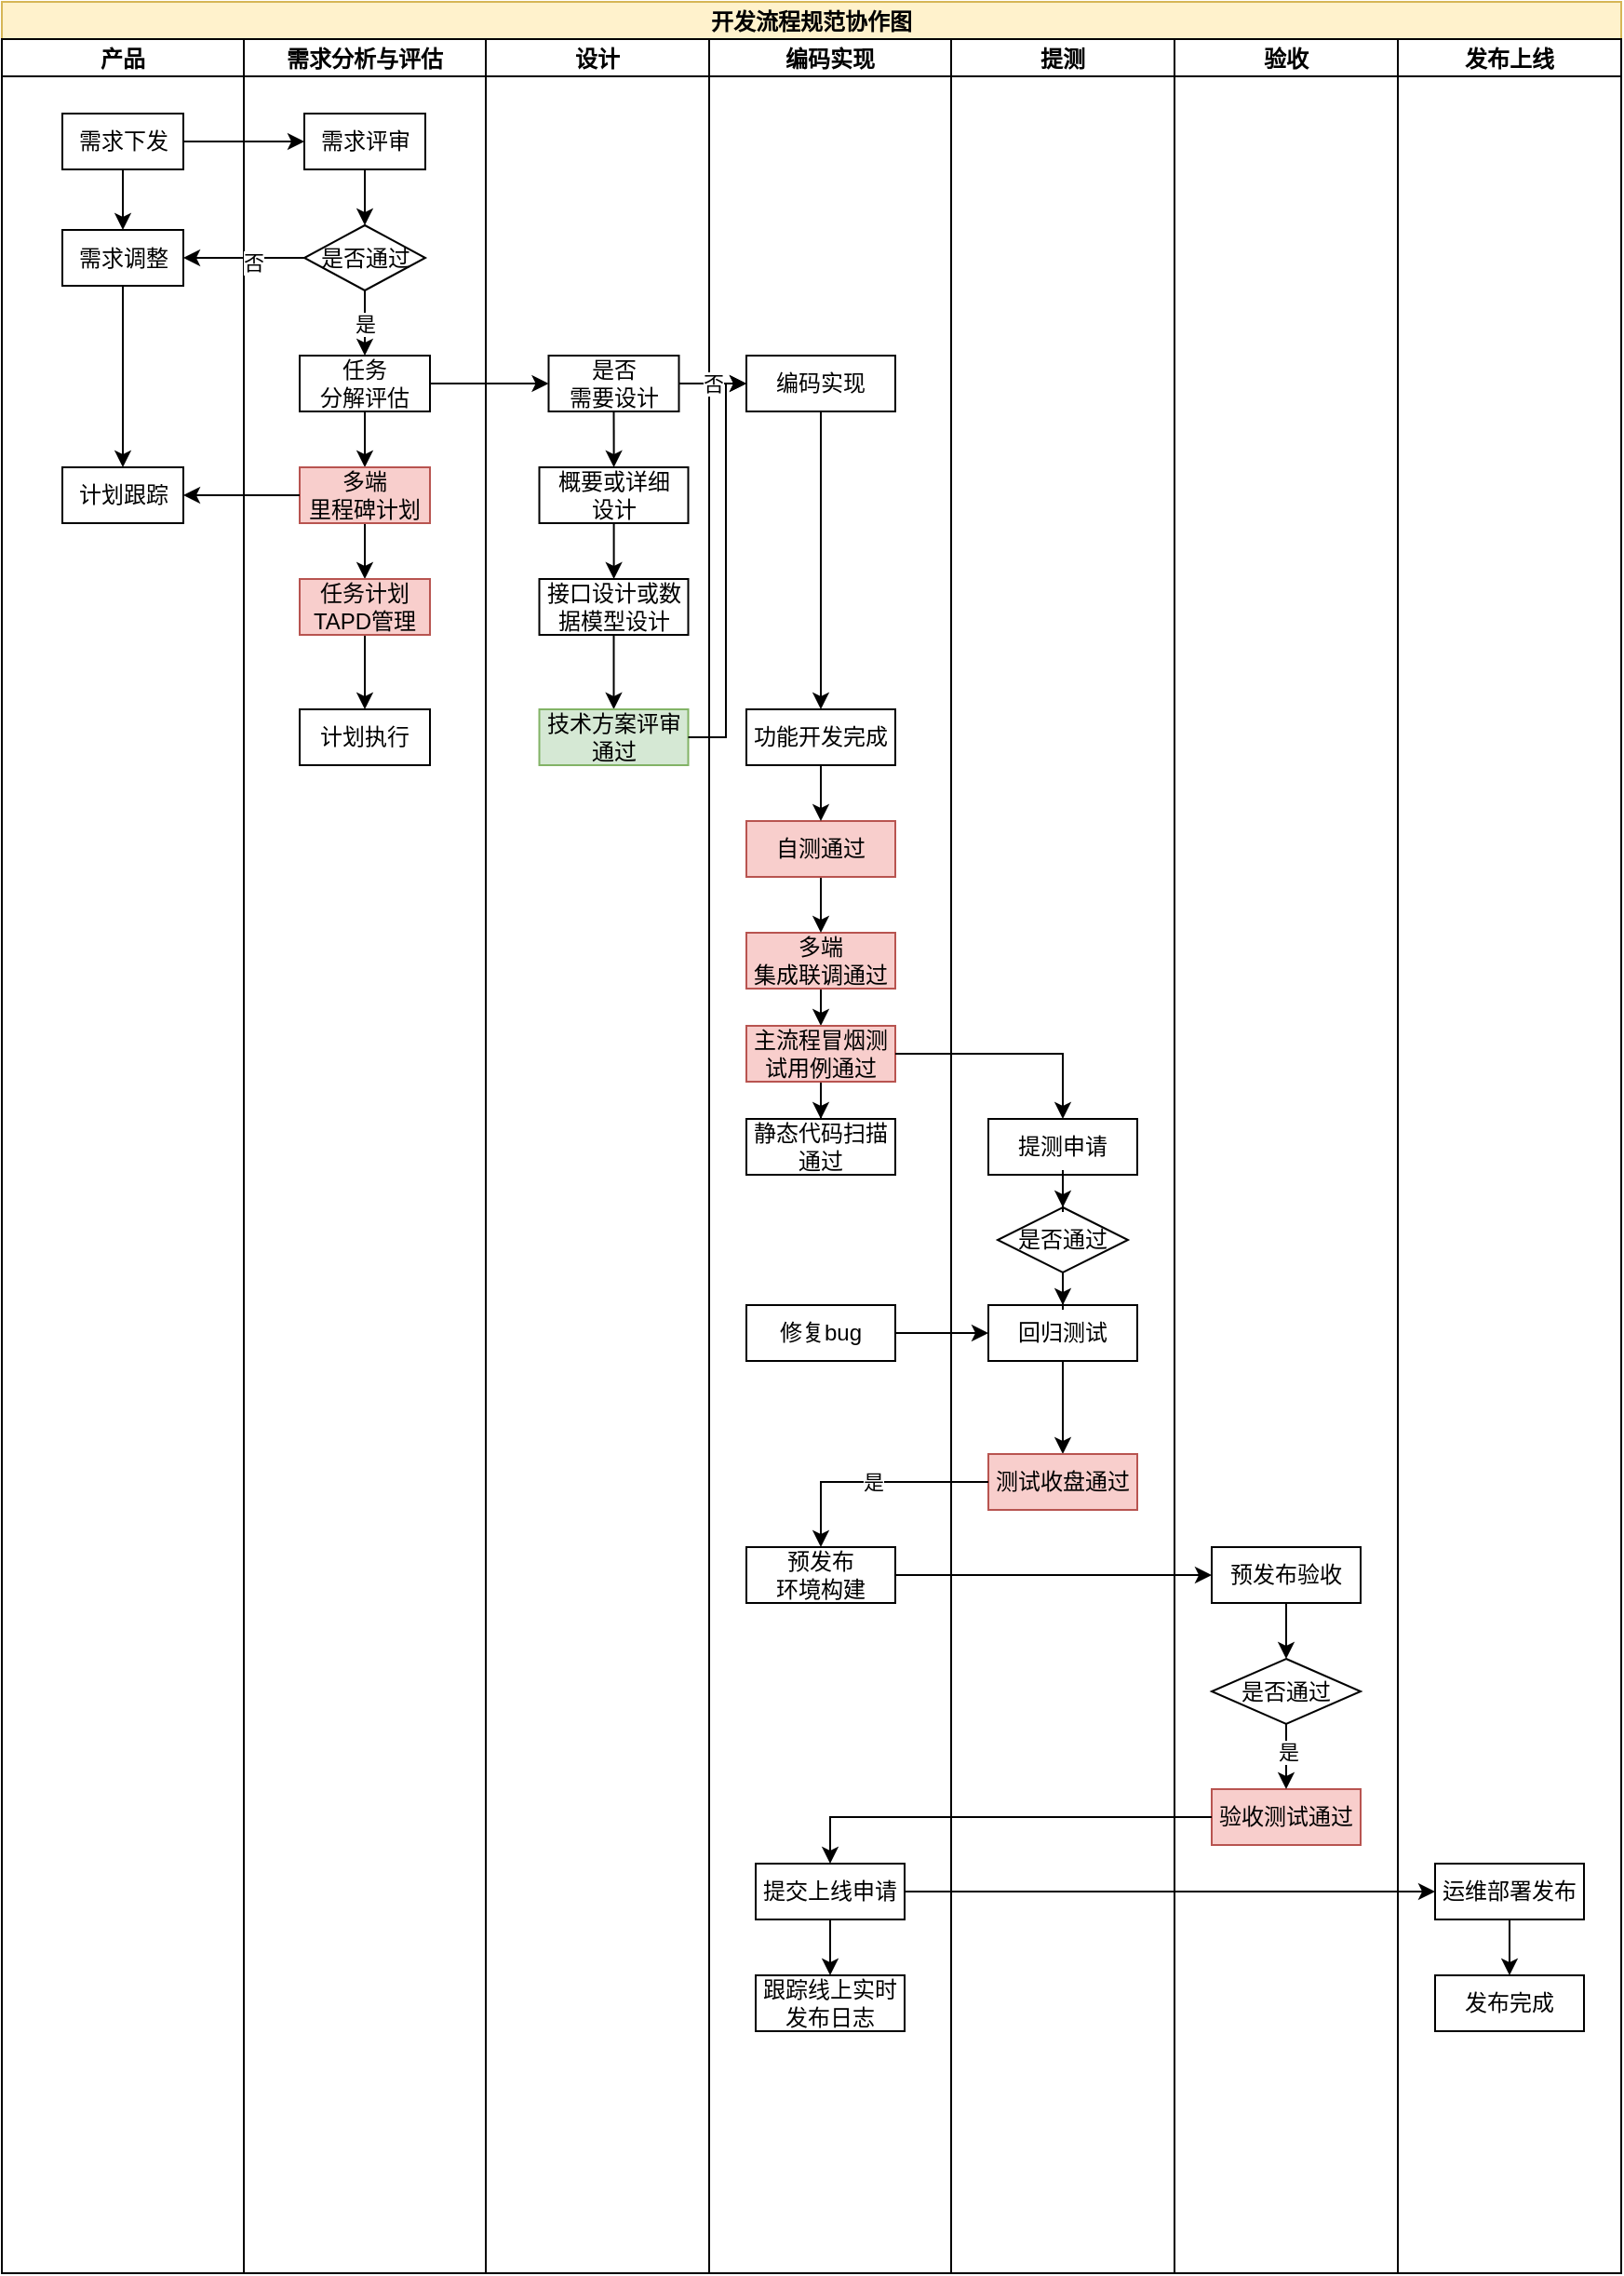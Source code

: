 <mxfile version="16.4.2" type="github">
  <diagram id="kgpKYQtTHZ0yAKxKKP6v" name="Page-1">
    <mxGraphModel dx="1056" dy="612" grid="1" gridSize="10" guides="1" tooltips="1" connect="1" arrows="1" fold="1" page="1" pageScale="1" pageWidth="850" pageHeight="1100" math="0" shadow="0">
      <root>
        <mxCell id="0" />
        <mxCell id="1" parent="0" />
        <mxCell id="3kRzph6qnzRTGQKdKOtc-10" value="开发流程规范协作图" style="swimlane;childLayout=stackLayout;resizeParent=1;resizeParentMax=0;startSize=20;fillColor=#fff2cc;strokeColor=#d6b656;" vertex="1" parent="1">
          <mxGeometry x="100" y="70" width="870" height="1220" as="geometry" />
        </mxCell>
        <mxCell id="3kRzph6qnzRTGQKdKOtc-30" value="产品" style="swimlane;startSize=20;" vertex="1" parent="3kRzph6qnzRTGQKdKOtc-10">
          <mxGeometry y="20" width="130" height="1200" as="geometry" />
        </mxCell>
        <mxCell id="3kRzph6qnzRTGQKdKOtc-31" value="需求下发" style="rounded=0;whiteSpace=wrap;html=1;" vertex="1" parent="3kRzph6qnzRTGQKdKOtc-30">
          <mxGeometry x="32.5" y="40" width="65" height="30" as="geometry" />
        </mxCell>
        <mxCell id="3kRzph6qnzRTGQKdKOtc-33" value="" style="edgeStyle=orthogonalEdgeStyle;rounded=0;orthogonalLoop=1;jettySize=auto;html=1;" edge="1" parent="3kRzph6qnzRTGQKdKOtc-30" source="3kRzph6qnzRTGQKdKOtc-31" target="3kRzph6qnzRTGQKdKOtc-37">
          <mxGeometry relative="1" as="geometry">
            <mxPoint x="65.037" y="100.02" as="targetPoint" />
          </mxGeometry>
        </mxCell>
        <mxCell id="3kRzph6qnzRTGQKdKOtc-57" style="edgeStyle=orthogonalEdgeStyle;rounded=0;orthogonalLoop=1;jettySize=auto;html=1;" edge="1" parent="3kRzph6qnzRTGQKdKOtc-30" source="3kRzph6qnzRTGQKdKOtc-37" target="3kRzph6qnzRTGQKdKOtc-49">
          <mxGeometry relative="1" as="geometry" />
        </mxCell>
        <mxCell id="3kRzph6qnzRTGQKdKOtc-37" value="需求调整" style="rounded=0;whiteSpace=wrap;html=1;" vertex="1" parent="3kRzph6qnzRTGQKdKOtc-30">
          <mxGeometry x="32.5" y="102.5" width="65" height="30" as="geometry" />
        </mxCell>
        <mxCell id="3kRzph6qnzRTGQKdKOtc-49" value="计划跟踪" style="rounded=0;whiteSpace=wrap;html=1;" vertex="1" parent="3kRzph6qnzRTGQKdKOtc-30">
          <mxGeometry x="32.5" y="230" width="65" height="30" as="geometry" />
        </mxCell>
        <mxCell id="3kRzph6qnzRTGQKdKOtc-11" value="需求分析与评估" style="swimlane;startSize=20;" vertex="1" parent="3kRzph6qnzRTGQKdKOtc-10">
          <mxGeometry x="130" y="20" width="130" height="1200" as="geometry" />
        </mxCell>
        <mxCell id="3kRzph6qnzRTGQKdKOtc-17" value="需求评审" style="rounded=0;whiteSpace=wrap;html=1;" vertex="1" parent="3kRzph6qnzRTGQKdKOtc-11">
          <mxGeometry x="32.5" y="40" width="65" height="30" as="geometry" />
        </mxCell>
        <mxCell id="3kRzph6qnzRTGQKdKOtc-18" value="是否通过" style="rhombus;whiteSpace=wrap;html=1;rounded=0;" vertex="1" parent="3kRzph6qnzRTGQKdKOtc-11">
          <mxGeometry x="32.5" y="100" width="65" height="35" as="geometry" />
        </mxCell>
        <mxCell id="3kRzph6qnzRTGQKdKOtc-19" value="" style="edgeStyle=orthogonalEdgeStyle;rounded=0;orthogonalLoop=1;jettySize=auto;html=1;" edge="1" parent="3kRzph6qnzRTGQKdKOtc-11" source="3kRzph6qnzRTGQKdKOtc-17" target="3kRzph6qnzRTGQKdKOtc-18">
          <mxGeometry relative="1" as="geometry" />
        </mxCell>
        <mxCell id="3kRzph6qnzRTGQKdKOtc-46" value="" style="edgeStyle=orthogonalEdgeStyle;rounded=0;orthogonalLoop=1;jettySize=auto;html=1;" edge="1" parent="3kRzph6qnzRTGQKdKOtc-11" source="3kRzph6qnzRTGQKdKOtc-41" target="3kRzph6qnzRTGQKdKOtc-45">
          <mxGeometry relative="1" as="geometry" />
        </mxCell>
        <mxCell id="3kRzph6qnzRTGQKdKOtc-41" value="任务&lt;br&gt;分解评估" style="whiteSpace=wrap;html=1;rounded=0;" vertex="1" parent="3kRzph6qnzRTGQKdKOtc-11">
          <mxGeometry x="30" y="170" width="70" height="30" as="geometry" />
        </mxCell>
        <mxCell id="3kRzph6qnzRTGQKdKOtc-42" value="是" style="edgeStyle=orthogonalEdgeStyle;rounded=0;orthogonalLoop=1;jettySize=auto;html=1;" edge="1" parent="3kRzph6qnzRTGQKdKOtc-11" source="3kRzph6qnzRTGQKdKOtc-18" target="3kRzph6qnzRTGQKdKOtc-41">
          <mxGeometry relative="1" as="geometry" />
        </mxCell>
        <mxCell id="3kRzph6qnzRTGQKdKOtc-53" style="edgeStyle=orthogonalEdgeStyle;rounded=0;orthogonalLoop=1;jettySize=auto;html=1;" edge="1" parent="3kRzph6qnzRTGQKdKOtc-11" source="3kRzph6qnzRTGQKdKOtc-45" target="3kRzph6qnzRTGQKdKOtc-52">
          <mxGeometry relative="1" as="geometry" />
        </mxCell>
        <mxCell id="3kRzph6qnzRTGQKdKOtc-45" value="多端&lt;br&gt;里程碑计划" style="rounded=0;whiteSpace=wrap;html=1;fillColor=#f8cecc;strokeColor=#b85450;" vertex="1" parent="3kRzph6qnzRTGQKdKOtc-11">
          <mxGeometry x="30" y="230" width="70" height="30" as="geometry" />
        </mxCell>
        <mxCell id="3kRzph6qnzRTGQKdKOtc-157" style="edgeStyle=orthogonalEdgeStyle;rounded=0;orthogonalLoop=1;jettySize=auto;html=1;exitX=0.5;exitY=1;exitDx=0;exitDy=0;" edge="1" parent="3kRzph6qnzRTGQKdKOtc-11" source="3kRzph6qnzRTGQKdKOtc-52" target="3kRzph6qnzRTGQKdKOtc-156">
          <mxGeometry relative="1" as="geometry" />
        </mxCell>
        <mxCell id="3kRzph6qnzRTGQKdKOtc-52" value="任务计划TAPD管理" style="rounded=0;whiteSpace=wrap;html=1;fillColor=#f8cecc;strokeColor=#b85450;" vertex="1" parent="3kRzph6qnzRTGQKdKOtc-11">
          <mxGeometry x="30" y="290" width="70" height="30" as="geometry" />
        </mxCell>
        <mxCell id="3kRzph6qnzRTGQKdKOtc-156" value="计划执行" style="rounded=0;whiteSpace=wrap;html=1;" vertex="1" parent="3kRzph6qnzRTGQKdKOtc-11">
          <mxGeometry x="30" y="360" width="70" height="30" as="geometry" />
        </mxCell>
        <mxCell id="3kRzph6qnzRTGQKdKOtc-12" value="设计" style="swimlane;startSize=20;" vertex="1" parent="3kRzph6qnzRTGQKdKOtc-10">
          <mxGeometry x="260" y="20" width="120" height="1200" as="geometry" />
        </mxCell>
        <mxCell id="3kRzph6qnzRTGQKdKOtc-23" value="概要或详细&lt;br&gt;设计" style="whiteSpace=wrap;html=1;rounded=0;" vertex="1" parent="3kRzph6qnzRTGQKdKOtc-12">
          <mxGeometry x="28.75" y="230" width="80" height="30" as="geometry" />
        </mxCell>
        <mxCell id="3kRzph6qnzRTGQKdKOtc-148" style="edgeStyle=orthogonalEdgeStyle;rounded=0;orthogonalLoop=1;jettySize=auto;html=1;exitX=0.5;exitY=1;exitDx=0;exitDy=0;" edge="1" parent="3kRzph6qnzRTGQKdKOtc-12" source="3kRzph6qnzRTGQKdKOtc-72" target="3kRzph6qnzRTGQKdKOtc-147">
          <mxGeometry relative="1" as="geometry" />
        </mxCell>
        <mxCell id="3kRzph6qnzRTGQKdKOtc-72" value="接口设计或数据模型设计" style="whiteSpace=wrap;html=1;rounded=0;" vertex="1" parent="3kRzph6qnzRTGQKdKOtc-12">
          <mxGeometry x="28.75" y="290" width="80" height="30" as="geometry" />
        </mxCell>
        <mxCell id="3kRzph6qnzRTGQKdKOtc-73" value="" style="edgeStyle=orthogonalEdgeStyle;rounded=0;orthogonalLoop=1;jettySize=auto;html=1;" edge="1" parent="3kRzph6qnzRTGQKdKOtc-12" source="3kRzph6qnzRTGQKdKOtc-23" target="3kRzph6qnzRTGQKdKOtc-72">
          <mxGeometry relative="1" as="geometry" />
        </mxCell>
        <mxCell id="3kRzph6qnzRTGQKdKOtc-147" value="技术方案评审通过" style="whiteSpace=wrap;html=1;rounded=0;fillColor=#d5e8d4;strokeColor=#82b366;" vertex="1" parent="3kRzph6qnzRTGQKdKOtc-12">
          <mxGeometry x="28.75" y="360" width="80" height="30" as="geometry" />
        </mxCell>
        <mxCell id="3kRzph6qnzRTGQKdKOtc-162" style="edgeStyle=orthogonalEdgeStyle;rounded=0;orthogonalLoop=1;jettySize=auto;html=1;exitX=0.5;exitY=1;exitDx=0;exitDy=0;" edge="1" parent="3kRzph6qnzRTGQKdKOtc-12" source="3kRzph6qnzRTGQKdKOtc-159" target="3kRzph6qnzRTGQKdKOtc-23">
          <mxGeometry relative="1" as="geometry" />
        </mxCell>
        <mxCell id="3kRzph6qnzRTGQKdKOtc-159" value="是否&lt;br&gt;需要设计" style="whiteSpace=wrap;html=1;rounded=0;" vertex="1" parent="3kRzph6qnzRTGQKdKOtc-12">
          <mxGeometry x="33.75" y="170" width="70" height="30" as="geometry" />
        </mxCell>
        <mxCell id="3kRzph6qnzRTGQKdKOtc-13" value="编码实现" style="swimlane;startSize=20;" vertex="1" parent="3kRzph6qnzRTGQKdKOtc-10">
          <mxGeometry x="380" y="20" width="130" height="1200" as="geometry">
            <mxRectangle x="240" y="20" width="30" height="460" as="alternateBounds" />
          </mxGeometry>
        </mxCell>
        <mxCell id="3kRzph6qnzRTGQKdKOtc-68" value="功能开发完成" style="whiteSpace=wrap;html=1;rounded=0;" vertex="1" parent="3kRzph6qnzRTGQKdKOtc-13">
          <mxGeometry x="20" y="360" width="80" height="30" as="geometry" />
        </mxCell>
        <mxCell id="3kRzph6qnzRTGQKdKOtc-78" style="edgeStyle=orthogonalEdgeStyle;rounded=0;orthogonalLoop=1;jettySize=auto;html=1;exitX=0.5;exitY=1;exitDx=0;exitDy=0;entryX=0.5;entryY=0;entryDx=0;entryDy=0;" edge="1" parent="3kRzph6qnzRTGQKdKOtc-13" source="3kRzph6qnzRTGQKdKOtc-74" target="3kRzph6qnzRTGQKdKOtc-76">
          <mxGeometry relative="1" as="geometry" />
        </mxCell>
        <mxCell id="3kRzph6qnzRTGQKdKOtc-74" value="多端&lt;br&gt;集成联调通过" style="whiteSpace=wrap;html=1;rounded=0;fillColor=#f8cecc;strokeColor=#b85450;" vertex="1" parent="3kRzph6qnzRTGQKdKOtc-13">
          <mxGeometry x="20" y="480" width="80" height="30" as="geometry" />
        </mxCell>
        <mxCell id="3kRzph6qnzRTGQKdKOtc-77" style="edgeStyle=orthogonalEdgeStyle;rounded=0;orthogonalLoop=1;jettySize=auto;html=1;exitX=0.5;exitY=1;exitDx=0;exitDy=0;entryX=0.5;entryY=0;entryDx=0;entryDy=0;" edge="1" parent="3kRzph6qnzRTGQKdKOtc-13" source="3kRzph6qnzRTGQKdKOtc-75" target="3kRzph6qnzRTGQKdKOtc-74">
          <mxGeometry relative="1" as="geometry" />
        </mxCell>
        <mxCell id="3kRzph6qnzRTGQKdKOtc-75" value="自测通过" style="whiteSpace=wrap;html=1;rounded=0;fillColor=#f8cecc;strokeColor=#b85450;" vertex="1" parent="3kRzph6qnzRTGQKdKOtc-13">
          <mxGeometry x="20" y="420" width="80" height="30" as="geometry" />
        </mxCell>
        <mxCell id="3kRzph6qnzRTGQKdKOtc-87" value="" style="edgeStyle=orthogonalEdgeStyle;rounded=0;orthogonalLoop=1;jettySize=auto;html=1;" edge="1" parent="3kRzph6qnzRTGQKdKOtc-13" source="3kRzph6qnzRTGQKdKOtc-76" target="3kRzph6qnzRTGQKdKOtc-86">
          <mxGeometry relative="1" as="geometry" />
        </mxCell>
        <mxCell id="3kRzph6qnzRTGQKdKOtc-76" value="主流程冒烟测试用例通过" style="whiteSpace=wrap;html=1;rounded=0;fillColor=#f8cecc;strokeColor=#b85450;" vertex="1" parent="3kRzph6qnzRTGQKdKOtc-13">
          <mxGeometry x="20" y="530" width="80" height="30" as="geometry" />
        </mxCell>
        <mxCell id="3kRzph6qnzRTGQKdKOtc-71" value="" style="edgeStyle=orthogonalEdgeStyle;rounded=0;orthogonalLoop=1;jettySize=auto;html=1;" edge="1" parent="3kRzph6qnzRTGQKdKOtc-13" source="3kRzph6qnzRTGQKdKOtc-68" target="3kRzph6qnzRTGQKdKOtc-75">
          <mxGeometry relative="1" as="geometry">
            <mxPoint x="60" y="630" as="targetPoint" />
          </mxGeometry>
        </mxCell>
        <mxCell id="3kRzph6qnzRTGQKdKOtc-86" value="静态代码扫描通过" style="whiteSpace=wrap;html=1;rounded=0;" vertex="1" parent="3kRzph6qnzRTGQKdKOtc-13">
          <mxGeometry x="20" y="580" width="80" height="30" as="geometry" />
        </mxCell>
        <mxCell id="3kRzph6qnzRTGQKdKOtc-107" value="预发布&lt;br&gt;环境构建" style="whiteSpace=wrap;html=1;rounded=0;" vertex="1" parent="3kRzph6qnzRTGQKdKOtc-13">
          <mxGeometry x="20" y="810" width="80" height="30" as="geometry" />
        </mxCell>
        <mxCell id="3kRzph6qnzRTGQKdKOtc-137" style="edgeStyle=orthogonalEdgeStyle;rounded=0;orthogonalLoop=1;jettySize=auto;html=1;exitX=0.5;exitY=1;exitDx=0;exitDy=0;" edge="1" parent="3kRzph6qnzRTGQKdKOtc-13" source="3kRzph6qnzRTGQKdKOtc-122" target="3kRzph6qnzRTGQKdKOtc-136">
          <mxGeometry relative="1" as="geometry" />
        </mxCell>
        <mxCell id="3kRzph6qnzRTGQKdKOtc-122" value="提交上线申请" style="whiteSpace=wrap;html=1;rounded=0;" vertex="1" parent="3kRzph6qnzRTGQKdKOtc-13">
          <mxGeometry x="25" y="980" width="80" height="30" as="geometry" />
        </mxCell>
        <mxCell id="3kRzph6qnzRTGQKdKOtc-136" value="跟踪线上实时发布日志" style="whiteSpace=wrap;html=1;rounded=0;" vertex="1" parent="3kRzph6qnzRTGQKdKOtc-13">
          <mxGeometry x="25" y="1040" width="80" height="30" as="geometry" />
        </mxCell>
        <mxCell id="3kRzph6qnzRTGQKdKOtc-139" value="修复bug" style="whiteSpace=wrap;html=1;rounded=0;" vertex="1" parent="3kRzph6qnzRTGQKdKOtc-13">
          <mxGeometry x="20" y="680" width="80" height="30" as="geometry" />
        </mxCell>
        <mxCell id="3kRzph6qnzRTGQKdKOtc-151" style="edgeStyle=orthogonalEdgeStyle;rounded=0;orthogonalLoop=1;jettySize=auto;html=1;exitX=0.5;exitY=1;exitDx=0;exitDy=0;" edge="1" parent="3kRzph6qnzRTGQKdKOtc-13" source="3kRzph6qnzRTGQKdKOtc-149" target="3kRzph6qnzRTGQKdKOtc-68">
          <mxGeometry relative="1" as="geometry" />
        </mxCell>
        <mxCell id="3kRzph6qnzRTGQKdKOtc-149" value="编码实现" style="whiteSpace=wrap;html=1;rounded=0;" vertex="1" parent="3kRzph6qnzRTGQKdKOtc-13">
          <mxGeometry x="20" y="170" width="80" height="30" as="geometry" />
        </mxCell>
        <mxCell id="3kRzph6qnzRTGQKdKOtc-20" value="提测" style="swimlane;startSize=20;" vertex="1" parent="3kRzph6qnzRTGQKdKOtc-10">
          <mxGeometry x="510" y="20" width="120" height="1200" as="geometry">
            <mxRectangle x="240" y="20" width="30" height="460" as="alternateBounds" />
          </mxGeometry>
        </mxCell>
        <mxCell id="3kRzph6qnzRTGQKdKOtc-81" value="提测申请" style="whiteSpace=wrap;html=1;rounded=0;" vertex="1" parent="3kRzph6qnzRTGQKdKOtc-20">
          <mxGeometry x="20" y="580" width="80" height="30" as="geometry" />
        </mxCell>
        <mxCell id="3kRzph6qnzRTGQKdKOtc-111" value="" style="edgeStyle=orthogonalEdgeStyle;rounded=0;orthogonalLoop=1;jettySize=auto;html=1;" edge="1" parent="3kRzph6qnzRTGQKdKOtc-20" source="3kRzph6qnzRTGQKdKOtc-92" target="3kRzph6qnzRTGQKdKOtc-98">
          <mxGeometry relative="1" as="geometry" />
        </mxCell>
        <mxCell id="3kRzph6qnzRTGQKdKOtc-92" value="回归测试" style="whiteSpace=wrap;html=1;rounded=0;" vertex="1" parent="3kRzph6qnzRTGQKdKOtc-20">
          <mxGeometry x="20" y="680" width="80" height="30" as="geometry" />
        </mxCell>
        <mxCell id="3kRzph6qnzRTGQKdKOtc-97" style="edgeStyle=orthogonalEdgeStyle;rounded=0;orthogonalLoop=1;jettySize=auto;html=1;exitX=0.5;exitY=1;exitDx=0;exitDy=0;" edge="1" parent="3kRzph6qnzRTGQKdKOtc-20" source="3kRzph6qnzRTGQKdKOtc-95" target="3kRzph6qnzRTGQKdKOtc-92">
          <mxGeometry relative="1" as="geometry" />
        </mxCell>
        <mxCell id="3kRzph6qnzRTGQKdKOtc-95" value="是否通过" style="rhombus;whiteSpace=wrap;html=1;rounded=0;" vertex="1" parent="3kRzph6qnzRTGQKdKOtc-20">
          <mxGeometry x="25" y="627.5" width="70" height="35" as="geometry" />
        </mxCell>
        <mxCell id="3kRzph6qnzRTGQKdKOtc-96" value="" style="edgeStyle=orthogonalEdgeStyle;rounded=0;orthogonalLoop=1;jettySize=auto;html=1;" edge="1" parent="3kRzph6qnzRTGQKdKOtc-20" source="3kRzph6qnzRTGQKdKOtc-81" target="3kRzph6qnzRTGQKdKOtc-95">
          <mxGeometry relative="1" as="geometry" />
        </mxCell>
        <mxCell id="3kRzph6qnzRTGQKdKOtc-98" value="测试收盘通过" style="whiteSpace=wrap;html=1;rounded=0;fillColor=#f8cecc;strokeColor=#b85450;" vertex="1" parent="3kRzph6qnzRTGQKdKOtc-20">
          <mxGeometry x="20" y="760" width="80" height="30" as="geometry" />
        </mxCell>
        <mxCell id="3kRzph6qnzRTGQKdKOtc-21" value="验收" style="swimlane;startSize=20;" vertex="1" parent="3kRzph6qnzRTGQKdKOtc-10">
          <mxGeometry x="630" y="20" width="120" height="1200" as="geometry">
            <mxRectangle x="240" y="20" width="30" height="460" as="alternateBounds" />
          </mxGeometry>
        </mxCell>
        <mxCell id="3kRzph6qnzRTGQKdKOtc-101" value="预发布验收" style="whiteSpace=wrap;html=1;rounded=0;" vertex="1" parent="3kRzph6qnzRTGQKdKOtc-21">
          <mxGeometry x="20" y="810" width="80" height="30" as="geometry" />
        </mxCell>
        <mxCell id="3kRzph6qnzRTGQKdKOtc-117" value="验收测试通过" style="whiteSpace=wrap;html=1;rounded=0;fillColor=#f8cecc;strokeColor=#b85450;" vertex="1" parent="3kRzph6qnzRTGQKdKOtc-21">
          <mxGeometry x="20" y="940" width="80" height="30" as="geometry" />
        </mxCell>
        <mxCell id="3kRzph6qnzRTGQKdKOtc-113" value="是否通过" style="rhombus;whiteSpace=wrap;html=1;rounded=0;" vertex="1" parent="3kRzph6qnzRTGQKdKOtc-21">
          <mxGeometry x="20" y="870" width="80" height="35" as="geometry" />
        </mxCell>
        <mxCell id="3kRzph6qnzRTGQKdKOtc-114" value="" style="edgeStyle=orthogonalEdgeStyle;rounded=0;orthogonalLoop=1;jettySize=auto;html=1;" edge="1" parent="3kRzph6qnzRTGQKdKOtc-21" source="3kRzph6qnzRTGQKdKOtc-101" target="3kRzph6qnzRTGQKdKOtc-113">
          <mxGeometry relative="1" as="geometry" />
        </mxCell>
        <mxCell id="3kRzph6qnzRTGQKdKOtc-118" style="edgeStyle=orthogonalEdgeStyle;rounded=0;orthogonalLoop=1;jettySize=auto;html=1;exitX=0.5;exitY=1;exitDx=0;exitDy=0;" edge="1" parent="3kRzph6qnzRTGQKdKOtc-21" source="3kRzph6qnzRTGQKdKOtc-113" target="3kRzph6qnzRTGQKdKOtc-117">
          <mxGeometry relative="1" as="geometry" />
        </mxCell>
        <mxCell id="3kRzph6qnzRTGQKdKOtc-119" value="是" style="edgeLabel;html=1;align=center;verticalAlign=middle;resizable=0;points=[];" vertex="1" connectable="0" parent="3kRzph6qnzRTGQKdKOtc-118">
          <mxGeometry x="-0.351" y="1" relative="1" as="geometry">
            <mxPoint as="offset" />
          </mxGeometry>
        </mxCell>
        <mxCell id="3kRzph6qnzRTGQKdKOtc-34" value="" style="edgeStyle=orthogonalEdgeStyle;rounded=0;orthogonalLoop=1;jettySize=auto;html=1;" edge="1" parent="3kRzph6qnzRTGQKdKOtc-10" source="3kRzph6qnzRTGQKdKOtc-31" target="3kRzph6qnzRTGQKdKOtc-17">
          <mxGeometry relative="1" as="geometry" />
        </mxCell>
        <mxCell id="3kRzph6qnzRTGQKdKOtc-36" value="" style="edgeStyle=orthogonalEdgeStyle;rounded=0;orthogonalLoop=1;jettySize=auto;html=1;entryX=1;entryY=0.5;entryDx=0;entryDy=0;" edge="1" parent="3kRzph6qnzRTGQKdKOtc-10" source="3kRzph6qnzRTGQKdKOtc-18" target="3kRzph6qnzRTGQKdKOtc-37">
          <mxGeometry relative="1" as="geometry">
            <mxPoint x="110" y="137.5" as="targetPoint" />
          </mxGeometry>
        </mxCell>
        <mxCell id="3kRzph6qnzRTGQKdKOtc-40" value="否" style="edgeLabel;html=1;align=center;verticalAlign=middle;resizable=0;points=[];" vertex="1" connectable="0" parent="3kRzph6qnzRTGQKdKOtc-36">
          <mxGeometry x="-0.157" y="2" relative="1" as="geometry">
            <mxPoint as="offset" />
          </mxGeometry>
        </mxCell>
        <mxCell id="3kRzph6qnzRTGQKdKOtc-48" value="" style="edgeStyle=orthogonalEdgeStyle;rounded=0;orthogonalLoop=1;jettySize=auto;html=1;entryX=1;entryY=0.5;entryDx=0;entryDy=0;" edge="1" parent="3kRzph6qnzRTGQKdKOtc-10" source="3kRzph6qnzRTGQKdKOtc-45" target="3kRzph6qnzRTGQKdKOtc-49">
          <mxGeometry relative="1" as="geometry">
            <mxPoint x="105" y="265.0" as="targetPoint" />
          </mxGeometry>
        </mxCell>
        <mxCell id="3kRzph6qnzRTGQKdKOtc-82" value="" style="edgeStyle=orthogonalEdgeStyle;rounded=0;orthogonalLoop=1;jettySize=auto;html=1;" edge="1" parent="3kRzph6qnzRTGQKdKOtc-10" source="3kRzph6qnzRTGQKdKOtc-76" target="3kRzph6qnzRTGQKdKOtc-81">
          <mxGeometry relative="1" as="geometry" />
        </mxCell>
        <mxCell id="3kRzph6qnzRTGQKdKOtc-108" style="edgeStyle=orthogonalEdgeStyle;rounded=0;orthogonalLoop=1;jettySize=auto;html=1;exitX=1;exitY=0.5;exitDx=0;exitDy=0;entryX=0;entryY=0.5;entryDx=0;entryDy=0;" edge="1" parent="3kRzph6qnzRTGQKdKOtc-10" source="3kRzph6qnzRTGQKdKOtc-107" target="3kRzph6qnzRTGQKdKOtc-101">
          <mxGeometry relative="1" as="geometry" />
        </mxCell>
        <mxCell id="3kRzph6qnzRTGQKdKOtc-112" value="是" style="edgeStyle=orthogonalEdgeStyle;rounded=0;orthogonalLoop=1;jettySize=auto;html=1;" edge="1" parent="3kRzph6qnzRTGQKdKOtc-10" source="3kRzph6qnzRTGQKdKOtc-98" target="3kRzph6qnzRTGQKdKOtc-107">
          <mxGeometry relative="1" as="geometry" />
        </mxCell>
        <mxCell id="3kRzph6qnzRTGQKdKOtc-125" style="edgeStyle=orthogonalEdgeStyle;rounded=0;orthogonalLoop=1;jettySize=auto;html=1;" edge="1" parent="3kRzph6qnzRTGQKdKOtc-10" source="3kRzph6qnzRTGQKdKOtc-117" target="3kRzph6qnzRTGQKdKOtc-122">
          <mxGeometry relative="1" as="geometry" />
        </mxCell>
        <mxCell id="3kRzph6qnzRTGQKdKOtc-132" value="" style="edgeStyle=orthogonalEdgeStyle;rounded=0;orthogonalLoop=1;jettySize=auto;html=1;" edge="1" parent="3kRzph6qnzRTGQKdKOtc-10" source="3kRzph6qnzRTGQKdKOtc-122" target="3kRzph6qnzRTGQKdKOtc-131">
          <mxGeometry relative="1" as="geometry">
            <mxPoint x="545.0" y="1175" as="targetPoint" />
          </mxGeometry>
        </mxCell>
        <mxCell id="3kRzph6qnzRTGQKdKOtc-141" style="edgeStyle=orthogonalEdgeStyle;rounded=0;orthogonalLoop=1;jettySize=auto;html=1;exitX=1;exitY=0.5;exitDx=0;exitDy=0;entryX=0;entryY=0.5;entryDx=0;entryDy=0;" edge="1" parent="3kRzph6qnzRTGQKdKOtc-10" source="3kRzph6qnzRTGQKdKOtc-139" target="3kRzph6qnzRTGQKdKOtc-92">
          <mxGeometry relative="1" as="geometry" />
        </mxCell>
        <mxCell id="3kRzph6qnzRTGQKdKOtc-160" style="edgeStyle=orthogonalEdgeStyle;rounded=0;orthogonalLoop=1;jettySize=auto;html=1;exitX=1;exitY=0.5;exitDx=0;exitDy=0;" edge="1" parent="3kRzph6qnzRTGQKdKOtc-10" source="3kRzph6qnzRTGQKdKOtc-41" target="3kRzph6qnzRTGQKdKOtc-159">
          <mxGeometry relative="1" as="geometry" />
        </mxCell>
        <mxCell id="3kRzph6qnzRTGQKdKOtc-163" value="否" style="edgeStyle=orthogonalEdgeStyle;rounded=0;orthogonalLoop=1;jettySize=auto;html=1;exitX=1;exitY=0.5;exitDx=0;exitDy=0;entryX=0;entryY=0.5;entryDx=0;entryDy=0;" edge="1" parent="3kRzph6qnzRTGQKdKOtc-10" source="3kRzph6qnzRTGQKdKOtc-159" target="3kRzph6qnzRTGQKdKOtc-149">
          <mxGeometry relative="1" as="geometry" />
        </mxCell>
        <mxCell id="3kRzph6qnzRTGQKdKOtc-165" style="edgeStyle=orthogonalEdgeStyle;rounded=0;orthogonalLoop=1;jettySize=auto;html=1;exitX=1;exitY=0.5;exitDx=0;exitDy=0;entryX=0;entryY=0.5;entryDx=0;entryDy=0;" edge="1" parent="3kRzph6qnzRTGQKdKOtc-10" source="3kRzph6qnzRTGQKdKOtc-147" target="3kRzph6qnzRTGQKdKOtc-149">
          <mxGeometry relative="1" as="geometry">
            <Array as="points">
              <mxPoint x="389" y="395" />
              <mxPoint x="389" y="205" />
            </Array>
          </mxGeometry>
        </mxCell>
        <mxCell id="3kRzph6qnzRTGQKdKOtc-22" value="发布上线" style="swimlane;startSize=20;" vertex="1" parent="3kRzph6qnzRTGQKdKOtc-10">
          <mxGeometry x="750" y="20" width="120" height="1200" as="geometry">
            <mxRectangle x="240" y="20" width="30" height="460" as="alternateBounds" />
          </mxGeometry>
        </mxCell>
        <mxCell id="3kRzph6qnzRTGQKdKOtc-138" style="edgeStyle=orthogonalEdgeStyle;rounded=0;orthogonalLoop=1;jettySize=auto;html=1;exitX=0.5;exitY=1;exitDx=0;exitDy=0;entryX=0.5;entryY=0;entryDx=0;entryDy=0;" edge="1" parent="3kRzph6qnzRTGQKdKOtc-22" source="3kRzph6qnzRTGQKdKOtc-131" target="3kRzph6qnzRTGQKdKOtc-135">
          <mxGeometry relative="1" as="geometry" />
        </mxCell>
        <mxCell id="3kRzph6qnzRTGQKdKOtc-131" value="运维部署发布" style="whiteSpace=wrap;html=1;rounded=0;" vertex="1" parent="3kRzph6qnzRTGQKdKOtc-22">
          <mxGeometry x="20" y="980" width="80" height="30" as="geometry" />
        </mxCell>
        <mxCell id="3kRzph6qnzRTGQKdKOtc-135" value="发布完成" style="whiteSpace=wrap;html=1;rounded=0;" vertex="1" parent="3kRzph6qnzRTGQKdKOtc-22">
          <mxGeometry x="20" y="1040" width="80" height="30" as="geometry" />
        </mxCell>
      </root>
    </mxGraphModel>
  </diagram>
</mxfile>
